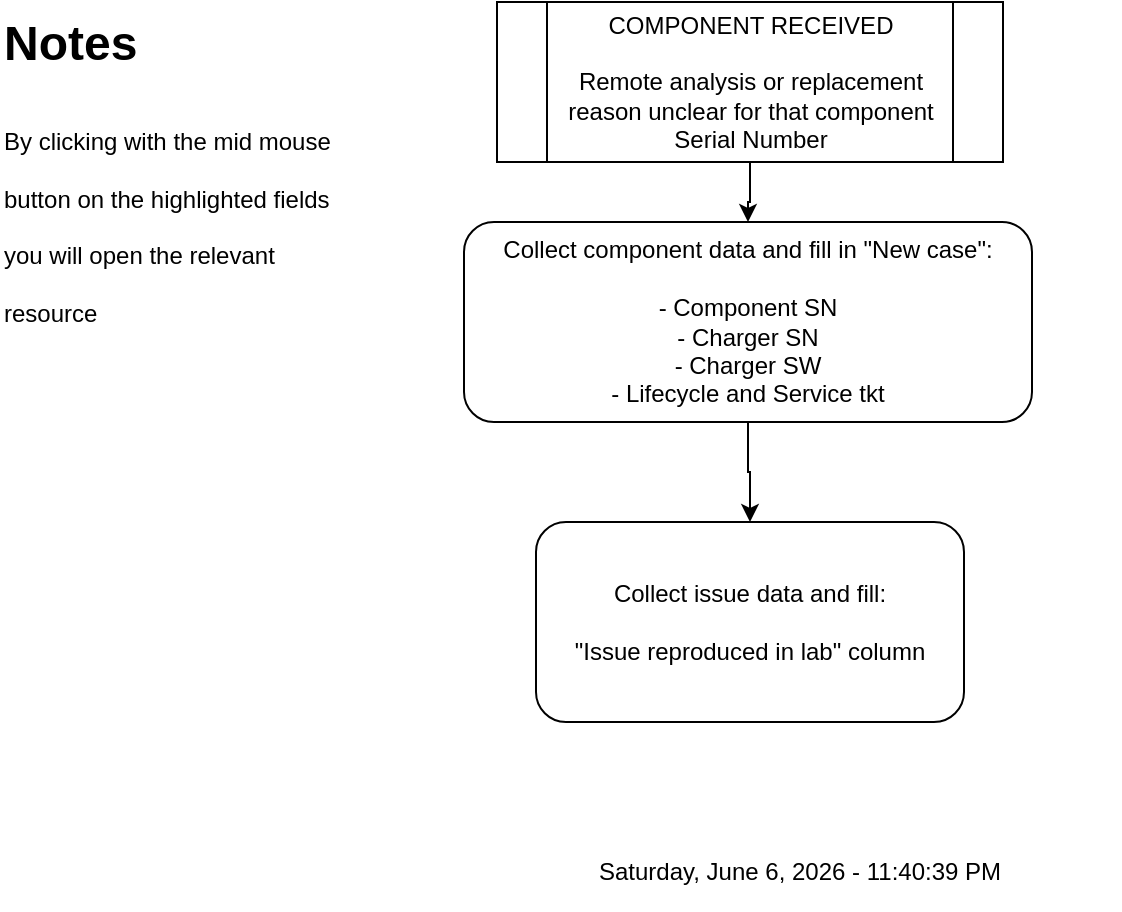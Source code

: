 <mxfile version="28.1.2">
  <diagram name="Pagina-1" id="lcRcSlPs4WyXKo_QUpW_">
    <mxGraphModel dx="1426" dy="751" grid="1" gridSize="10" guides="1" tooltips="1" connect="1" arrows="1" fold="1" page="1" pageScale="1" pageWidth="827" pageHeight="1169" math="0" shadow="0">
      <root>
        <mxCell id="0" />
        <mxCell id="1" parent="0" />
        <mxCell id="pAnx4MjT94lh43VU37Ng-4" value="" style="edgeStyle=orthogonalEdgeStyle;rounded=0;orthogonalLoop=1;jettySize=auto;html=1;entryX=0.5;entryY=0;entryDx=0;entryDy=0;" parent="1" source="Z96m-Z_JJ0u367wfLJqp-1" target="pAnx4MjT94lh43VU37Ng-6" edge="1">
          <mxGeometry relative="1" as="geometry">
            <mxPoint x="414" y="170" as="targetPoint" />
          </mxGeometry>
        </mxCell>
        <mxCell id="Z96m-Z_JJ0u367wfLJqp-1" value="&lt;div&gt;COMPONENT RECEIVED&lt;/div&gt;&lt;div&gt;&lt;br&gt;&lt;div&gt;Remote analysis or replacement reason unclear for that component Serial Number&lt;/div&gt;&lt;/div&gt;" style="shape=process;whiteSpace=wrap;html=1;backgroundOutline=1;" parent="1" vertex="1">
          <mxGeometry x="288.5" y="40" width="253" height="80" as="geometry" />
        </mxCell>
        <mxCell id="pAnx4MjT94lh43VU37Ng-9" style="edgeStyle=orthogonalEdgeStyle;rounded=0;orthogonalLoop=1;jettySize=auto;html=1;entryX=0.5;entryY=0;entryDx=0;entryDy=0;" parent="1" source="pAnx4MjT94lh43VU37Ng-6" target="pAnx4MjT94lh43VU37Ng-8" edge="1">
          <mxGeometry relative="1" as="geometry" />
        </mxCell>
        <UserObject label="Collect component data and fill in &quot;New case&lt;span style=&quot;background-color: transparent; color: light-dark(rgb(0, 0, 0), rgb(255, 255, 255));&quot;&gt;&quot;:&lt;/span&gt;&lt;div&gt;&lt;div&gt;&lt;br&gt;&lt;div&gt;- Component SN&lt;br&gt;&lt;div&gt;&lt;div&gt;&lt;div&gt;- Charger SN&lt;/div&gt;&lt;div&gt;- Charger SW&lt;/div&gt;&lt;/div&gt;&lt;div&gt;- Lifecycle and Service tkt&lt;/div&gt;&lt;/div&gt;&lt;/div&gt;&lt;/div&gt;&lt;/div&gt;" tooltip="https://alpitronic-jira.atlassian.net/wiki/spaces/Charger/database/1282932806?savedViewId=39fbd8b2-1df1-4153-b972-60fe3a6efad8" link="https://alpitronic-jira.atlassian.net/wiki/spaces/Charger/database/1282932806?savedViewId=39fbd8b2-1df1-4153-b972-60fe3a6efad8" id="pAnx4MjT94lh43VU37Ng-6">
          <mxCell style="rounded=1;whiteSpace=wrap;html=1;fillStyle=solid;fillColor=default;gradientColor=none;" parent="1" vertex="1">
            <mxGeometry x="272" y="150" width="284" height="100" as="geometry" />
          </mxCell>
        </UserObject>
        <UserObject label="Collect issue data and fill:&lt;div&gt;&lt;div&gt;&lt;br&gt;&lt;/div&gt;&lt;div&gt;&quot;Issue reproduced in lab&quot; column&lt;/div&gt;&lt;/div&gt;" tooltip="https://alpitronic-jira.atlassian.net/wiki/spaces/Charger/database/1282932806?savedViewId=39fbd8b2-1df1-4153-b972-60fe3a6efad8" id="pAnx4MjT94lh43VU37Ng-8">
          <mxCell style="rounded=1;whiteSpace=wrap;html=1;" parent="1" vertex="1">
            <mxGeometry x="308" y="300" width="214" height="100" as="geometry" />
          </mxCell>
        </UserObject>
        <object label="&lt;h1 style=&quot;margin-top: 0px;&quot;&gt;Notes&lt;/h1&gt;&lt;h1 style=&quot;margin-top: 0px;&quot;&gt;&lt;span style=&quot;background-color: transparent; color: light-dark(rgb(0, 0, 0), rgb(255, 255, 255)); font-size: 12px; font-weight: normal;&quot;&gt;By clicking with the mid mouse button on the highlighted fields you will open the relevant resource&lt;/span&gt;&lt;/h1&gt;" placeholders="1" id="pAnx4MjT94lh43VU37Ng-15">
          <mxCell style="text;html=1;whiteSpace=wrap;overflow=hidden;rounded=0;" parent="1" vertex="1">
            <mxGeometry x="40" y="40" width="180" height="180" as="geometry" />
          </mxCell>
        </object>
        <object label="&lt;blockquote&gt;&lt;span style=&quot;text-align: left;&quot;&gt;%date{fullDate}% -&amp;nbsp;&lt;/span&gt;&lt;span style=&quot;text-wrap-mode: nowrap;&quot;&gt;%time%&lt;/span&gt;&lt;/blockquote&gt;" placeholders="1" id="PPxQGf1aoBSNe4NLQimR-2">
          <mxCell style="text;html=1;align=center;verticalAlign=middle;whiteSpace=wrap;rounded=0;" vertex="1" parent="1">
            <mxGeometry x="280" y="460" width="320" height="30" as="geometry" />
          </mxCell>
        </object>
      </root>
    </mxGraphModel>
  </diagram>
</mxfile>
